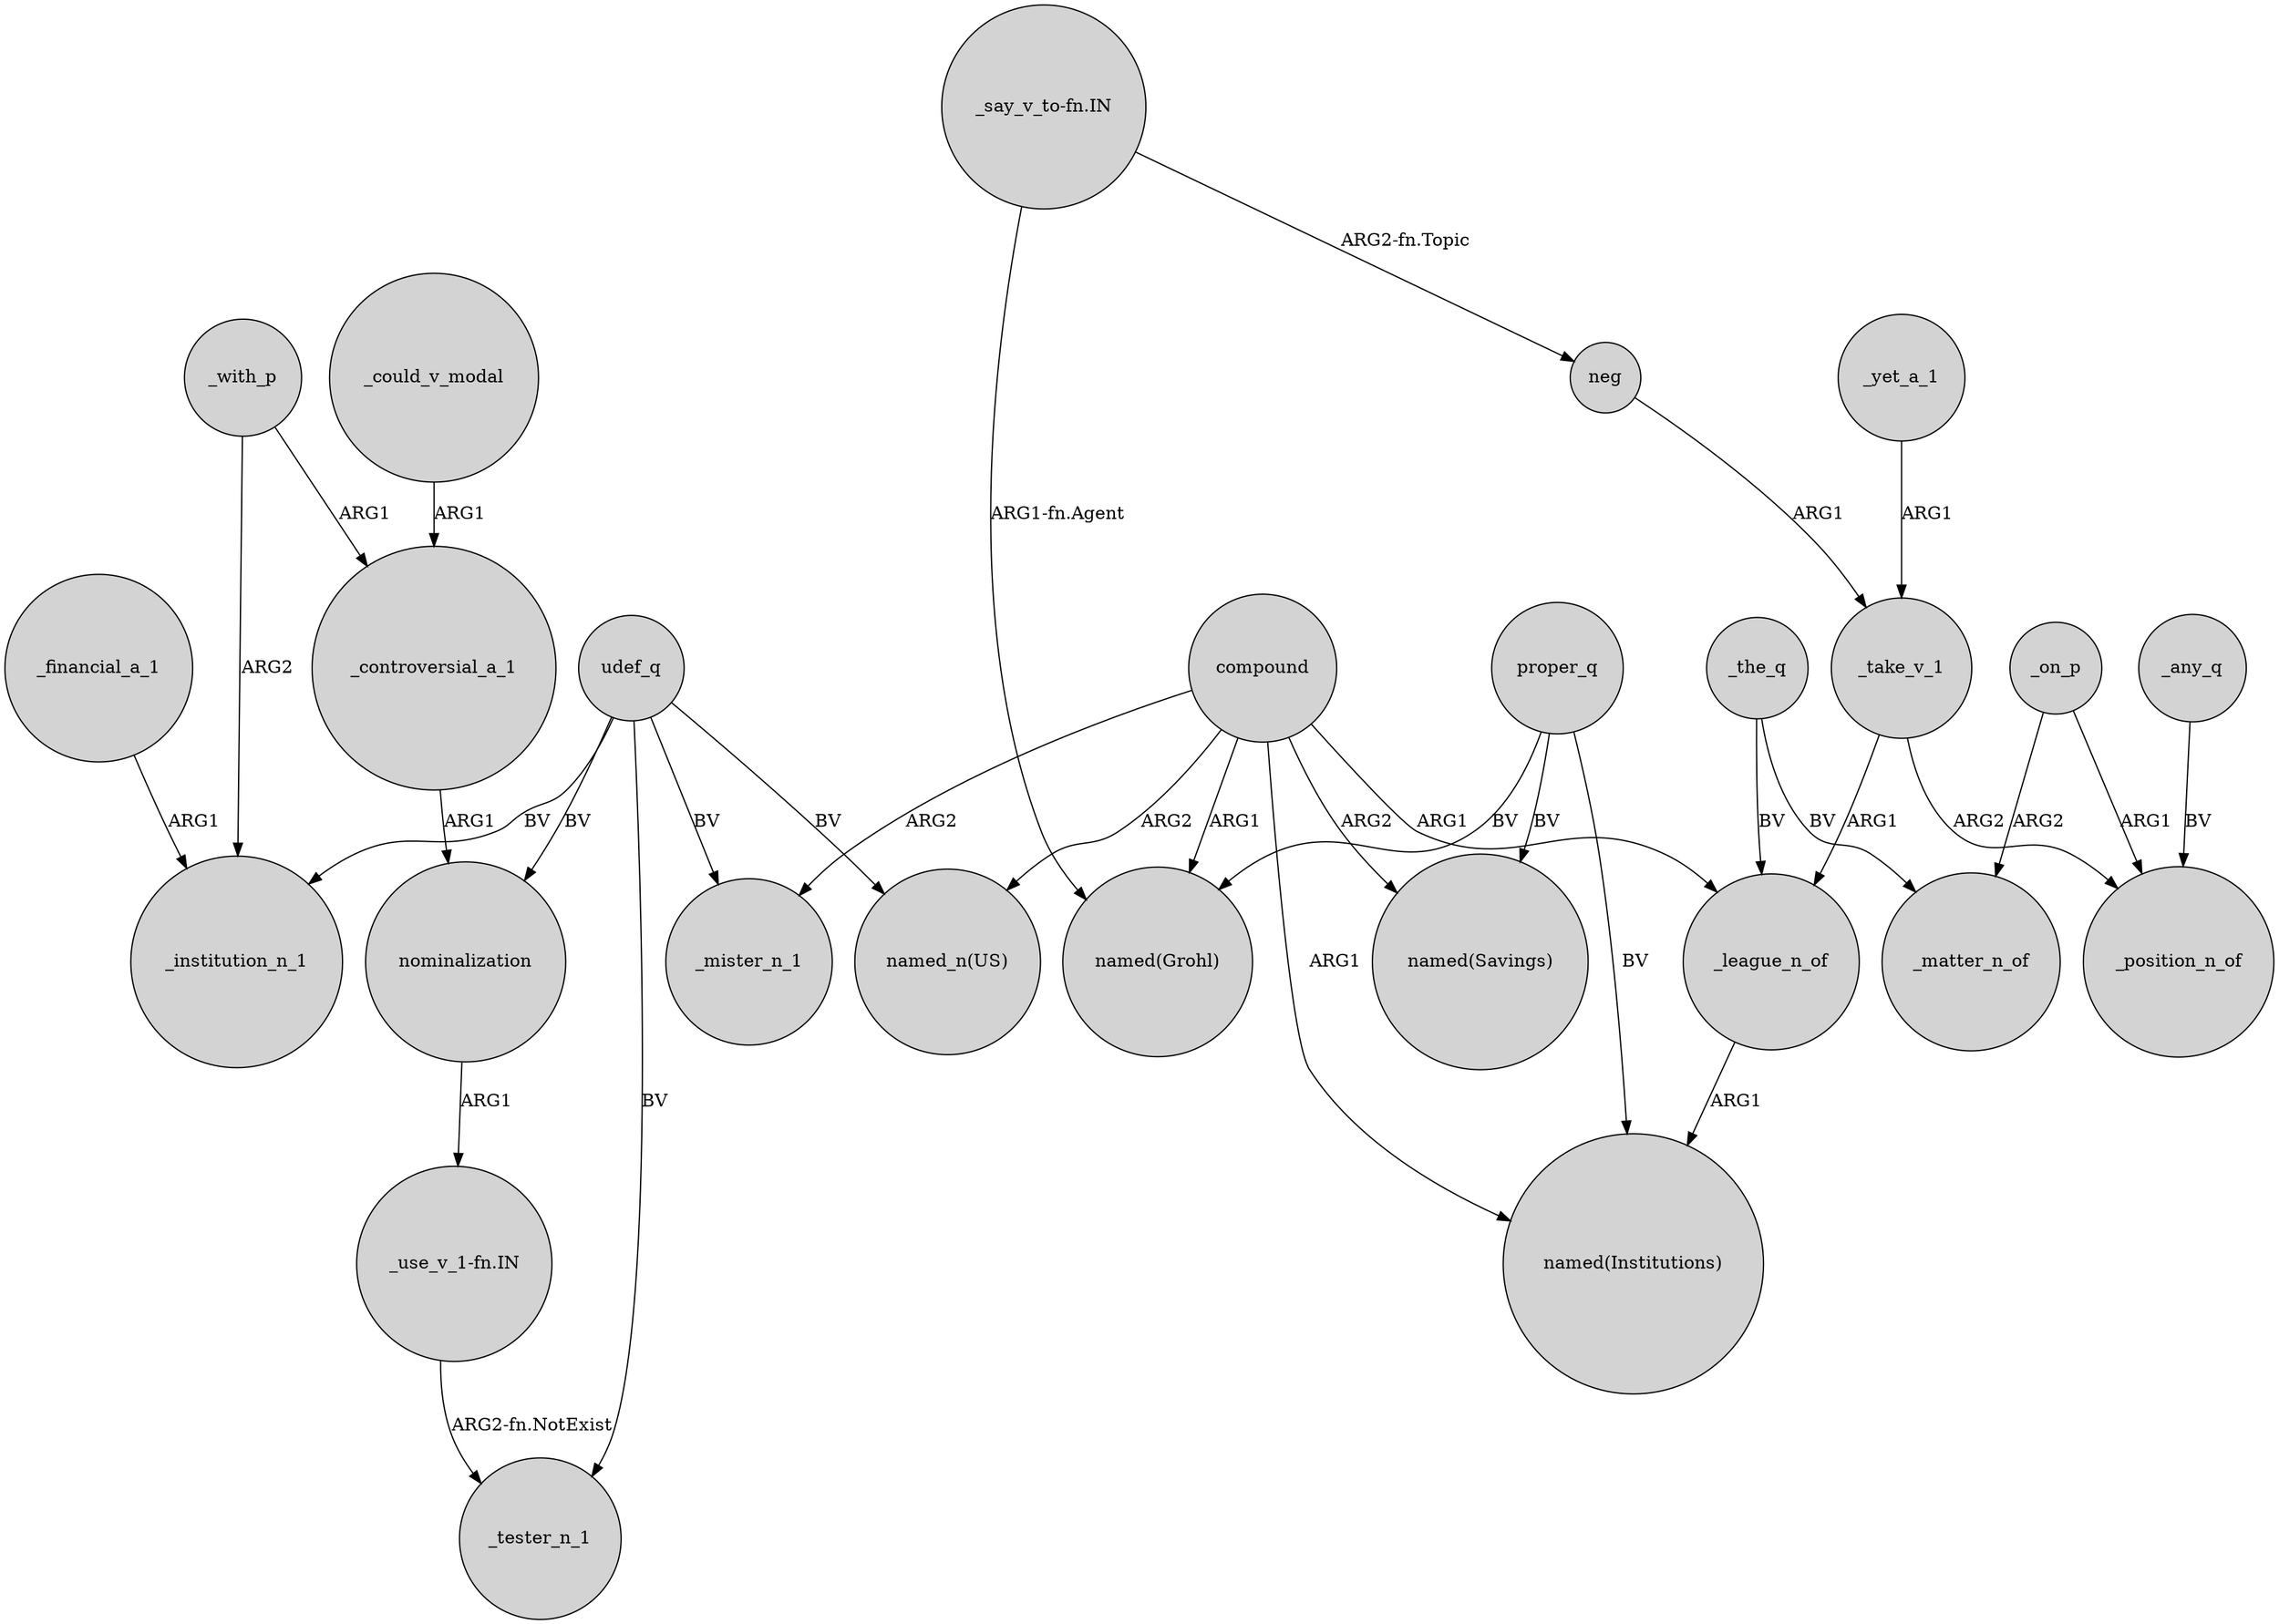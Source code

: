 digraph {
	node [shape=circle style=filled]
	_with_p -> _institution_n_1 [label=ARG2]
	udef_q -> "named_n(US)" [label=BV]
	"_say_v_to-fn.IN" -> "named(Grohl)" [label="ARG1-fn.Agent"]
	compound -> _mister_n_1 [label=ARG2]
	compound -> "named(Institutions)" [label=ARG1]
	udef_q -> _mister_n_1 [label=BV]
	"_use_v_1-fn.IN" -> _tester_n_1 [label="ARG2-fn.NotExist"]
	nominalization -> "_use_v_1-fn.IN" [label=ARG1]
	_the_q -> _matter_n_of [label=BV]
	compound -> "named_n(US)" [label=ARG2]
	udef_q -> _institution_n_1 [label=BV]
	_the_q -> _league_n_of [label=BV]
	neg -> _take_v_1 [label=ARG1]
	_yet_a_1 -> _take_v_1 [label=ARG1]
	_take_v_1 -> _league_n_of [label=ARG1]
	_financial_a_1 -> _institution_n_1 [label=ARG1]
	proper_q -> "named(Grohl)" [label=BV]
	compound -> _league_n_of [label=ARG1]
	_on_p -> _matter_n_of [label=ARG2]
	_league_n_of -> "named(Institutions)" [label=ARG1]
	udef_q -> nominalization [label=BV]
	compound -> "named(Grohl)" [label=ARG1]
	proper_q -> "named(Savings)" [label=BV]
	_controversial_a_1 -> nominalization [label=ARG1]
	"_say_v_to-fn.IN" -> neg [label="ARG2-fn.Topic"]
	udef_q -> _tester_n_1 [label=BV]
	proper_q -> "named(Institutions)" [label=BV]
	_take_v_1 -> _position_n_of [label=ARG2]
	_any_q -> _position_n_of [label=BV]
	_could_v_modal -> _controversial_a_1 [label=ARG1]
	compound -> "named(Savings)" [label=ARG2]
	_on_p -> _position_n_of [label=ARG1]
	_with_p -> _controversial_a_1 [label=ARG1]
}
